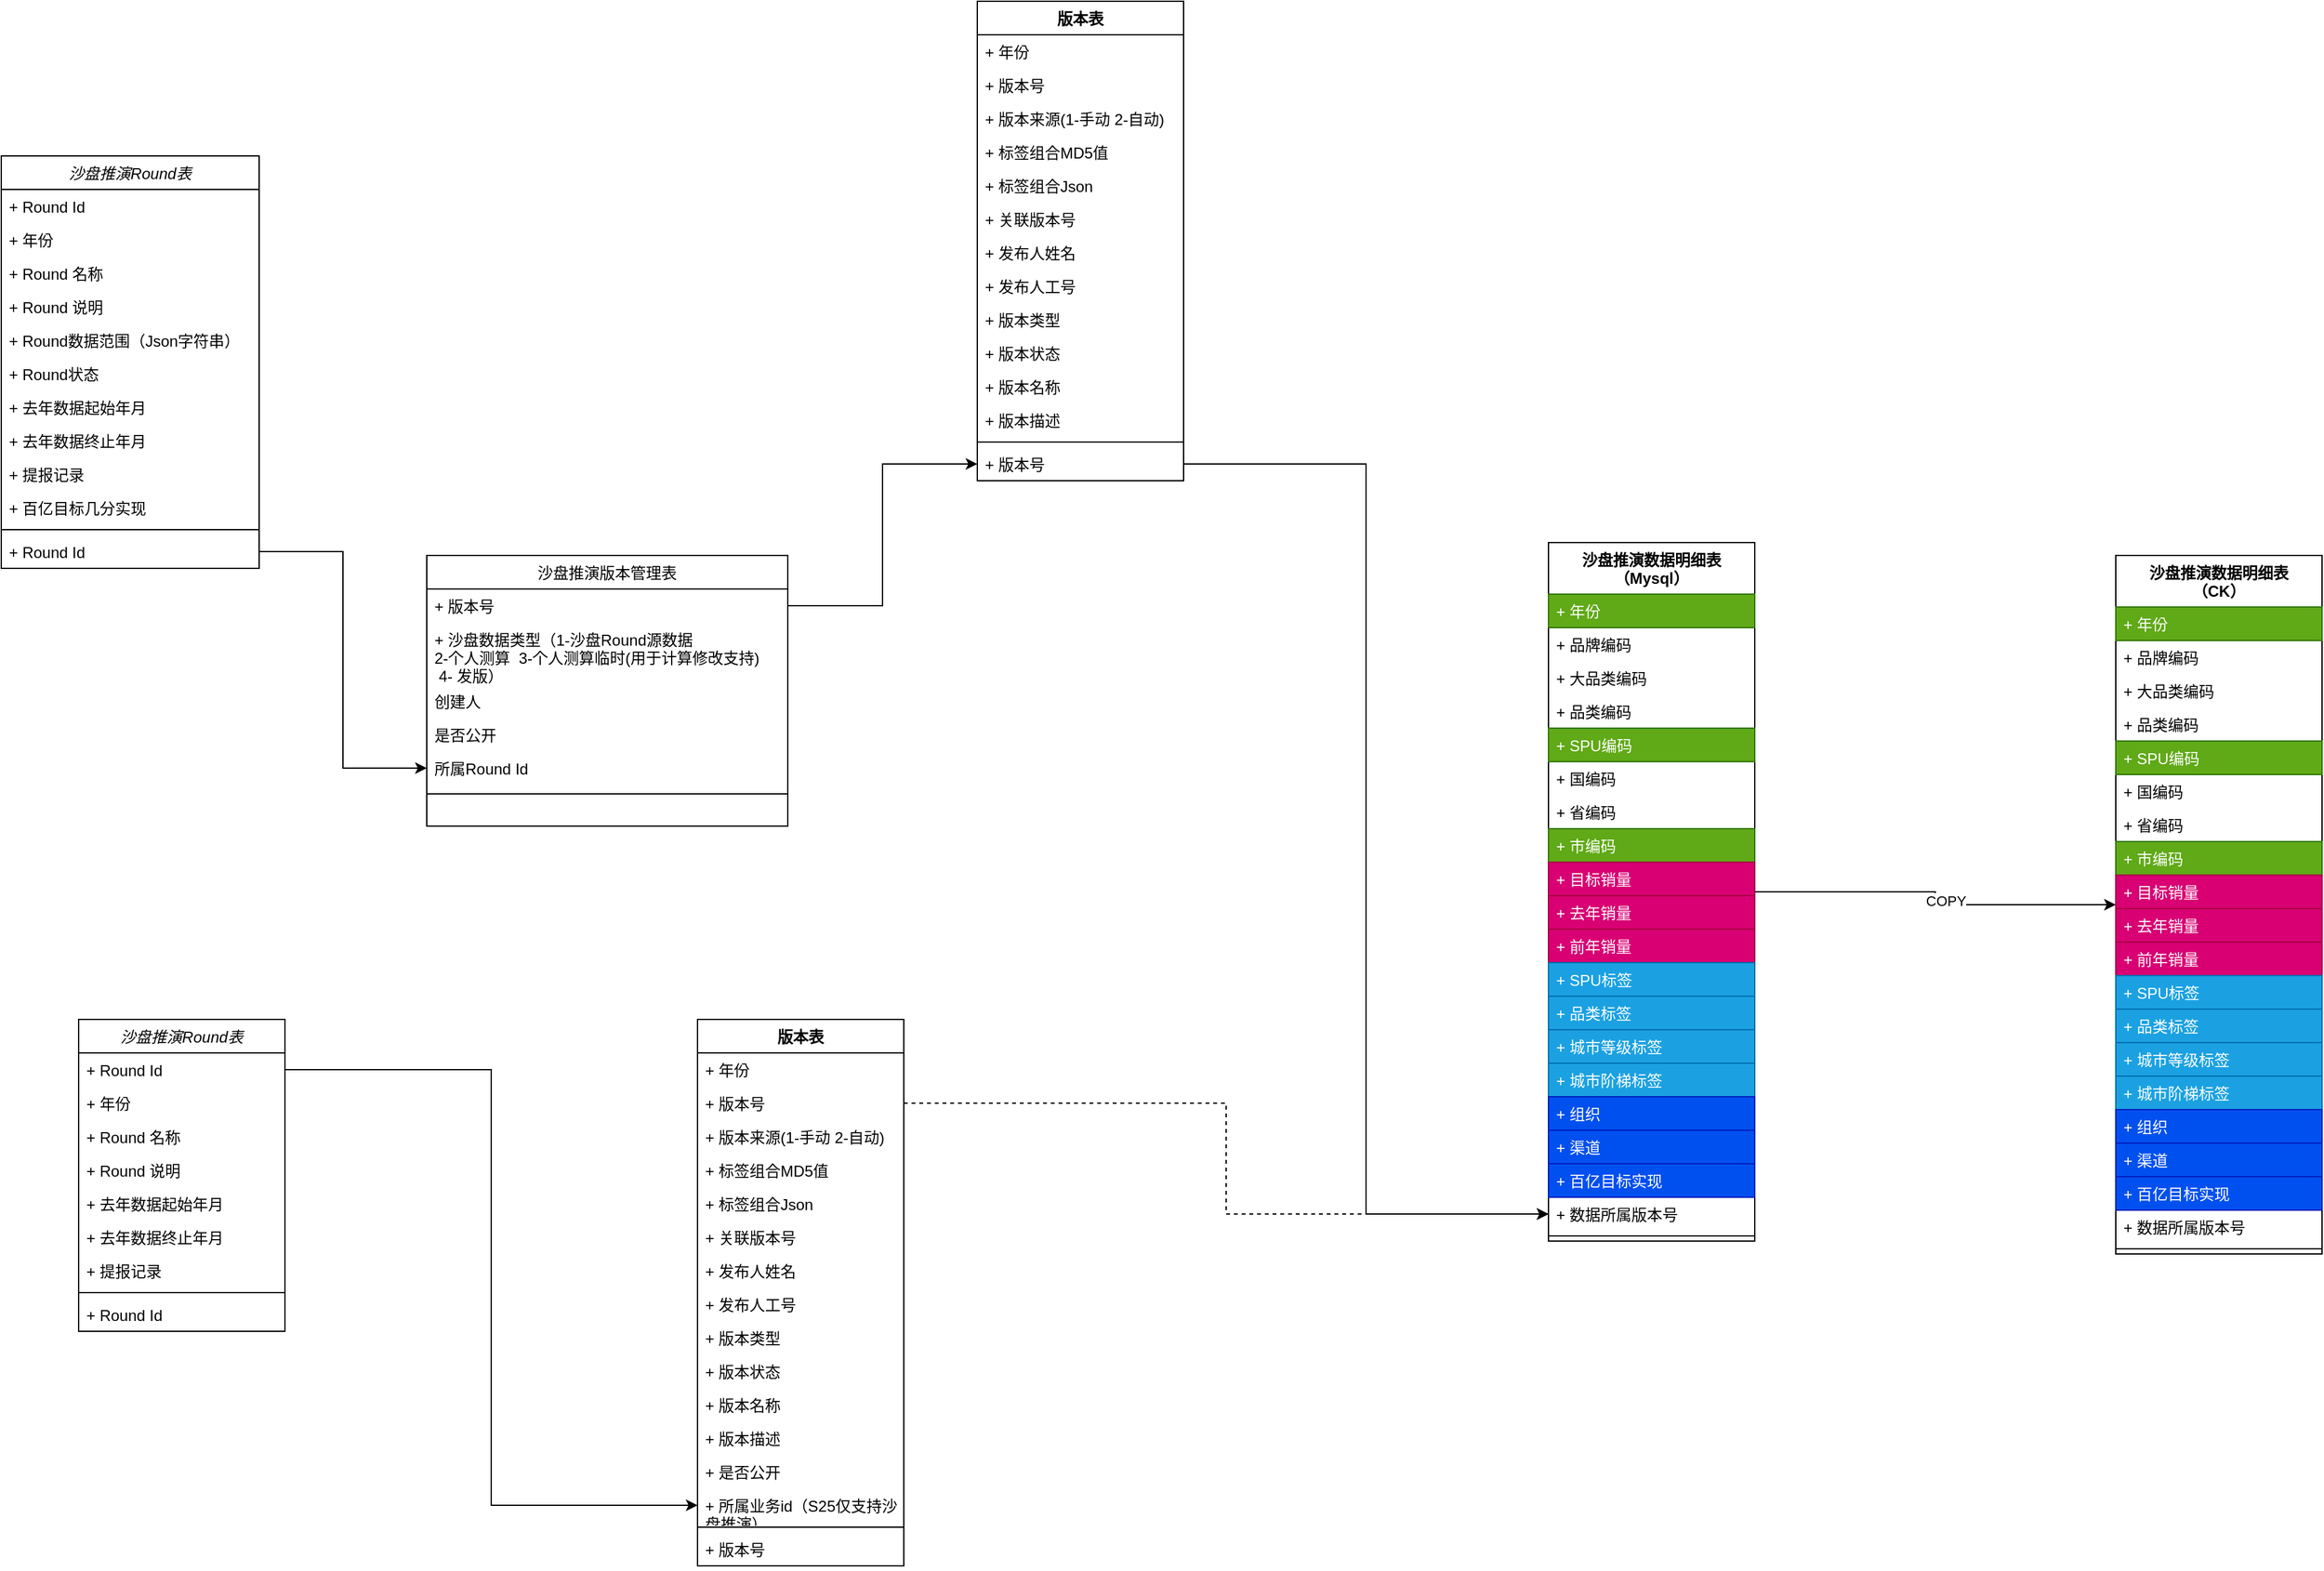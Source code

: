 <mxfile version="21.3.8" type="github">
  <diagram id="C5RBs43oDa-KdzZeNtuy" name="Page-1">
    <mxGraphModel dx="1799" dy="2129" grid="1" gridSize="10" guides="1" tooltips="1" connect="1" arrows="1" fold="1" page="1" pageScale="1" pageWidth="827" pageHeight="1169" math="0" shadow="0">
      <root>
        <mxCell id="WIyWlLk6GJQsqaUBKTNV-0" />
        <mxCell id="WIyWlLk6GJQsqaUBKTNV-1" parent="WIyWlLk6GJQsqaUBKTNV-0" />
        <mxCell id="zkfFHV4jXpPFQw0GAbJ--0" value="沙盘推演Round表" style="swimlane;fontStyle=2;align=center;verticalAlign=top;childLayout=stackLayout;horizontal=1;startSize=26;horizontalStack=0;resizeParent=1;resizeLast=0;collapsible=1;marginBottom=0;rounded=0;shadow=0;strokeWidth=1;" parent="WIyWlLk6GJQsqaUBKTNV-1" vertex="1">
          <mxGeometry x="70" y="-180" width="200" height="320" as="geometry">
            <mxRectangle x="230" y="140" width="160" height="26" as="alternateBounds" />
          </mxGeometry>
        </mxCell>
        <mxCell id="zkfFHV4jXpPFQw0GAbJ--1" value="+ Round Id" style="text;align=left;verticalAlign=top;spacingLeft=4;spacingRight=4;overflow=hidden;rotatable=0;points=[[0,0.5],[1,0.5]];portConstraint=eastwest;" parent="zkfFHV4jXpPFQw0GAbJ--0" vertex="1">
          <mxGeometry y="26" width="200" height="26" as="geometry" />
        </mxCell>
        <mxCell id="CRtVpGjNxlD5ouPEWp1m-16" value="+ 年份" style="text;align=left;verticalAlign=top;spacingLeft=4;spacingRight=4;overflow=hidden;rotatable=0;points=[[0,0.5],[1,0.5]];portConstraint=eastwest;rounded=0;shadow=0;html=0;" vertex="1" parent="zkfFHV4jXpPFQw0GAbJ--0">
          <mxGeometry y="52" width="200" height="26" as="geometry" />
        </mxCell>
        <mxCell id="zkfFHV4jXpPFQw0GAbJ--2" value="+ Round 名称" style="text;align=left;verticalAlign=top;spacingLeft=4;spacingRight=4;overflow=hidden;rotatable=0;points=[[0,0.5],[1,0.5]];portConstraint=eastwest;rounded=0;shadow=0;html=0;" parent="zkfFHV4jXpPFQw0GAbJ--0" vertex="1">
          <mxGeometry y="78" width="200" height="26" as="geometry" />
        </mxCell>
        <mxCell id="CRtVpGjNxlD5ouPEWp1m-122" value="+ Round 说明" style="text;align=left;verticalAlign=top;spacingLeft=4;spacingRight=4;overflow=hidden;rotatable=0;points=[[0,0.5],[1,0.5]];portConstraint=eastwest;rounded=0;shadow=0;html=0;" vertex="1" parent="zkfFHV4jXpPFQw0GAbJ--0">
          <mxGeometry y="104" width="200" height="26" as="geometry" />
        </mxCell>
        <mxCell id="CRtVpGjNxlD5ouPEWp1m-3" value="+ Round数据范围（Json字符串）" style="text;align=left;verticalAlign=top;spacingLeft=4;spacingRight=4;overflow=hidden;rotatable=0;points=[[0,0.5],[1,0.5]];portConstraint=eastwest;rounded=0;shadow=0;html=0;" vertex="1" parent="zkfFHV4jXpPFQw0GAbJ--0">
          <mxGeometry y="130" width="200" height="26" as="geometry" />
        </mxCell>
        <mxCell id="CRtVpGjNxlD5ouPEWp1m-124" value="+ Round状态" style="text;align=left;verticalAlign=top;spacingLeft=4;spacingRight=4;overflow=hidden;rotatable=0;points=[[0,0.5],[1,0.5]];portConstraint=eastwest;rounded=0;shadow=0;html=0;" vertex="1" parent="zkfFHV4jXpPFQw0GAbJ--0">
          <mxGeometry y="156" width="200" height="26" as="geometry" />
        </mxCell>
        <mxCell id="CRtVpGjNxlD5ouPEWp1m-2" value="+ 去年数据起始年月" style="text;align=left;verticalAlign=top;spacingLeft=4;spacingRight=4;overflow=hidden;rotatable=0;points=[[0,0.5],[1,0.5]];portConstraint=eastwest;rounded=0;shadow=0;html=0;" vertex="1" parent="zkfFHV4jXpPFQw0GAbJ--0">
          <mxGeometry y="182" width="200" height="26" as="geometry" />
        </mxCell>
        <mxCell id="CRtVpGjNxlD5ouPEWp1m-1" value="+ 去年数据终止年月" style="text;align=left;verticalAlign=top;spacingLeft=4;spacingRight=4;overflow=hidden;rotatable=0;points=[[0,0.5],[1,0.5]];portConstraint=eastwest;rounded=0;shadow=0;html=0;" vertex="1" parent="zkfFHV4jXpPFQw0GAbJ--0">
          <mxGeometry y="208" width="200" height="26" as="geometry" />
        </mxCell>
        <mxCell id="CRtVpGjNxlD5ouPEWp1m-0" value="+ 提报记录" style="text;align=left;verticalAlign=top;spacingLeft=4;spacingRight=4;overflow=hidden;rotatable=0;points=[[0,0.5],[1,0.5]];portConstraint=eastwest;rounded=0;shadow=0;html=0;" vertex="1" parent="zkfFHV4jXpPFQw0GAbJ--0">
          <mxGeometry y="234" width="200" height="26" as="geometry" />
        </mxCell>
        <mxCell id="CRtVpGjNxlD5ouPEWp1m-125" value="+ 百亿目标几分实现" style="text;align=left;verticalAlign=top;spacingLeft=4;spacingRight=4;overflow=hidden;rotatable=0;points=[[0,0.5],[1,0.5]];portConstraint=eastwest;rounded=0;shadow=0;html=0;" vertex="1" parent="zkfFHV4jXpPFQw0GAbJ--0">
          <mxGeometry y="260" width="200" height="26" as="geometry" />
        </mxCell>
        <mxCell id="zkfFHV4jXpPFQw0GAbJ--4" value="" style="line;html=1;strokeWidth=1;align=left;verticalAlign=middle;spacingTop=-1;spacingLeft=3;spacingRight=3;rotatable=0;labelPosition=right;points=[];portConstraint=eastwest;" parent="zkfFHV4jXpPFQw0GAbJ--0" vertex="1">
          <mxGeometry y="286" width="200" height="8" as="geometry" />
        </mxCell>
        <mxCell id="zkfFHV4jXpPFQw0GAbJ--5" value="+ Round Id" style="text;align=left;verticalAlign=top;spacingLeft=4;spacingRight=4;overflow=hidden;rotatable=0;points=[[0,0.5],[1,0.5]];portConstraint=eastwest;" parent="zkfFHV4jXpPFQw0GAbJ--0" vertex="1">
          <mxGeometry y="294" width="200" height="26" as="geometry" />
        </mxCell>
        <mxCell id="zkfFHV4jXpPFQw0GAbJ--17" value="沙盘推演版本管理表" style="swimlane;fontStyle=0;align=center;verticalAlign=top;childLayout=stackLayout;horizontal=1;startSize=26;horizontalStack=0;resizeParent=1;resizeLast=0;collapsible=1;marginBottom=0;rounded=0;shadow=0;strokeWidth=1;" parent="WIyWlLk6GJQsqaUBKTNV-1" vertex="1">
          <mxGeometry x="400" y="130" width="280" height="210" as="geometry">
            <mxRectangle x="550" y="140" width="160" height="26" as="alternateBounds" />
          </mxGeometry>
        </mxCell>
        <mxCell id="zkfFHV4jXpPFQw0GAbJ--19" value="+ 版本号" style="text;align=left;verticalAlign=top;spacingLeft=4;spacingRight=4;overflow=hidden;rotatable=0;points=[[0,0.5],[1,0.5]];portConstraint=eastwest;rounded=0;shadow=0;html=0;" parent="zkfFHV4jXpPFQw0GAbJ--17" vertex="1">
          <mxGeometry y="26" width="280" height="26" as="geometry" />
        </mxCell>
        <mxCell id="zkfFHV4jXpPFQw0GAbJ--20" value="+ 沙盘数据类型（1-沙盘Round源数据  &#xa;2-个人测算  3-个人测算临时(用于计算修改支持) &#xa; 4- 发版）" style="text;align=left;verticalAlign=top;spacingLeft=4;spacingRight=4;overflow=hidden;rotatable=0;points=[[0,0.5],[1,0.5]];portConstraint=eastwest;rounded=0;shadow=0;html=0;" parent="zkfFHV4jXpPFQw0GAbJ--17" vertex="1">
          <mxGeometry y="52" width="280" height="48" as="geometry" />
        </mxCell>
        <mxCell id="zkfFHV4jXpPFQw0GAbJ--21" value="创建人" style="text;align=left;verticalAlign=top;spacingLeft=4;spacingRight=4;overflow=hidden;rotatable=0;points=[[0,0.5],[1,0.5]];portConstraint=eastwest;rounded=0;shadow=0;html=0;" parent="zkfFHV4jXpPFQw0GAbJ--17" vertex="1">
          <mxGeometry y="100" width="280" height="26" as="geometry" />
        </mxCell>
        <mxCell id="CRtVpGjNxlD5ouPEWp1m-7" value="是否公开" style="text;align=left;verticalAlign=top;spacingLeft=4;spacingRight=4;overflow=hidden;rotatable=0;points=[[0,0.5],[1,0.5]];portConstraint=eastwest;rounded=0;shadow=0;html=0;" vertex="1" parent="zkfFHV4jXpPFQw0GAbJ--17">
          <mxGeometry y="126" width="280" height="26" as="geometry" />
        </mxCell>
        <mxCell id="CRtVpGjNxlD5ouPEWp1m-6" value="所属Round Id" style="text;align=left;verticalAlign=top;spacingLeft=4;spacingRight=4;overflow=hidden;rotatable=0;points=[[0,0.5],[1,0.5]];portConstraint=eastwest;rounded=0;shadow=0;html=0;" vertex="1" parent="zkfFHV4jXpPFQw0GAbJ--17">
          <mxGeometry y="152" width="280" height="26" as="geometry" />
        </mxCell>
        <mxCell id="zkfFHV4jXpPFQw0GAbJ--23" value="" style="line;html=1;strokeWidth=1;align=left;verticalAlign=middle;spacingTop=-1;spacingLeft=3;spacingRight=3;rotatable=0;labelPosition=right;points=[];portConstraint=eastwest;" parent="zkfFHV4jXpPFQw0GAbJ--17" vertex="1">
          <mxGeometry y="178" width="280" height="14" as="geometry" />
        </mxCell>
        <mxCell id="CRtVpGjNxlD5ouPEWp1m-8" style="edgeStyle=orthogonalEdgeStyle;rounded=0;orthogonalLoop=1;jettySize=auto;html=1;exitX=1;exitY=0.5;exitDx=0;exitDy=0;entryX=0;entryY=0.5;entryDx=0;entryDy=0;" edge="1" parent="WIyWlLk6GJQsqaUBKTNV-1" source="zkfFHV4jXpPFQw0GAbJ--5" target="CRtVpGjNxlD5ouPEWp1m-6">
          <mxGeometry relative="1" as="geometry" />
        </mxCell>
        <mxCell id="CRtVpGjNxlD5ouPEWp1m-38" value="版本表" style="swimlane;fontStyle=1;align=center;verticalAlign=top;childLayout=stackLayout;horizontal=1;startSize=26;horizontalStack=0;resizeParent=1;resizeParentMax=0;resizeLast=0;collapsible=1;marginBottom=0;whiteSpace=wrap;html=1;" vertex="1" parent="WIyWlLk6GJQsqaUBKTNV-1">
          <mxGeometry x="827" y="-300" width="160" height="372" as="geometry" />
        </mxCell>
        <mxCell id="CRtVpGjNxlD5ouPEWp1m-42" value="+ 年份" style="text;strokeColor=none;fillColor=none;align=left;verticalAlign=top;spacingLeft=4;spacingRight=4;overflow=hidden;rotatable=0;points=[[0,0.5],[1,0.5]];portConstraint=eastwest;whiteSpace=wrap;html=1;" vertex="1" parent="CRtVpGjNxlD5ouPEWp1m-38">
          <mxGeometry y="26" width="160" height="26" as="geometry" />
        </mxCell>
        <mxCell id="CRtVpGjNxlD5ouPEWp1m-43" value="+ 版本号" style="text;strokeColor=none;fillColor=none;align=left;verticalAlign=top;spacingLeft=4;spacingRight=4;overflow=hidden;rotatable=0;points=[[0,0.5],[1,0.5]];portConstraint=eastwest;whiteSpace=wrap;html=1;" vertex="1" parent="CRtVpGjNxlD5ouPEWp1m-38">
          <mxGeometry y="52" width="160" height="26" as="geometry" />
        </mxCell>
        <mxCell id="CRtVpGjNxlD5ouPEWp1m-53" value="+ 版本来源(1-手动 2-自动)" style="text;strokeColor=none;fillColor=none;align=left;verticalAlign=top;spacingLeft=4;spacingRight=4;overflow=hidden;rotatable=0;points=[[0,0.5],[1,0.5]];portConstraint=eastwest;whiteSpace=wrap;html=1;" vertex="1" parent="CRtVpGjNxlD5ouPEWp1m-38">
          <mxGeometry y="78" width="160" height="26" as="geometry" />
        </mxCell>
        <mxCell id="CRtVpGjNxlD5ouPEWp1m-52" value="+ 标签组合MD5值" style="text;strokeColor=none;fillColor=none;align=left;verticalAlign=top;spacingLeft=4;spacingRight=4;overflow=hidden;rotatable=0;points=[[0,0.5],[1,0.5]];portConstraint=eastwest;whiteSpace=wrap;html=1;" vertex="1" parent="CRtVpGjNxlD5ouPEWp1m-38">
          <mxGeometry y="104" width="160" height="26" as="geometry" />
        </mxCell>
        <mxCell id="CRtVpGjNxlD5ouPEWp1m-51" value="+ 标签组合Json" style="text;strokeColor=none;fillColor=none;align=left;verticalAlign=top;spacingLeft=4;spacingRight=4;overflow=hidden;rotatable=0;points=[[0,0.5],[1,0.5]];portConstraint=eastwest;whiteSpace=wrap;html=1;" vertex="1" parent="CRtVpGjNxlD5ouPEWp1m-38">
          <mxGeometry y="130" width="160" height="26" as="geometry" />
        </mxCell>
        <mxCell id="CRtVpGjNxlD5ouPEWp1m-50" value="+ 关联版本号" style="text;strokeColor=none;fillColor=none;align=left;verticalAlign=top;spacingLeft=4;spacingRight=4;overflow=hidden;rotatable=0;points=[[0,0.5],[1,0.5]];portConstraint=eastwest;whiteSpace=wrap;html=1;" vertex="1" parent="CRtVpGjNxlD5ouPEWp1m-38">
          <mxGeometry y="156" width="160" height="26" as="geometry" />
        </mxCell>
        <mxCell id="CRtVpGjNxlD5ouPEWp1m-49" value="+ 发布人姓名" style="text;strokeColor=none;fillColor=none;align=left;verticalAlign=top;spacingLeft=4;spacingRight=4;overflow=hidden;rotatable=0;points=[[0,0.5],[1,0.5]];portConstraint=eastwest;whiteSpace=wrap;html=1;" vertex="1" parent="CRtVpGjNxlD5ouPEWp1m-38">
          <mxGeometry y="182" width="160" height="26" as="geometry" />
        </mxCell>
        <mxCell id="CRtVpGjNxlD5ouPEWp1m-48" value="+ 发布人工号" style="text;strokeColor=none;fillColor=none;align=left;verticalAlign=top;spacingLeft=4;spacingRight=4;overflow=hidden;rotatable=0;points=[[0,0.5],[1,0.5]];portConstraint=eastwest;whiteSpace=wrap;html=1;" vertex="1" parent="CRtVpGjNxlD5ouPEWp1m-38">
          <mxGeometry y="208" width="160" height="26" as="geometry" />
        </mxCell>
        <mxCell id="CRtVpGjNxlD5ouPEWp1m-47" value="+ 版本类型" style="text;strokeColor=none;fillColor=none;align=left;verticalAlign=top;spacingLeft=4;spacingRight=4;overflow=hidden;rotatable=0;points=[[0,0.5],[1,0.5]];portConstraint=eastwest;whiteSpace=wrap;html=1;" vertex="1" parent="CRtVpGjNxlD5ouPEWp1m-38">
          <mxGeometry y="234" width="160" height="26" as="geometry" />
        </mxCell>
        <mxCell id="CRtVpGjNxlD5ouPEWp1m-46" value="+ 版本状态" style="text;strokeColor=none;fillColor=none;align=left;verticalAlign=top;spacingLeft=4;spacingRight=4;overflow=hidden;rotatable=0;points=[[0,0.5],[1,0.5]];portConstraint=eastwest;whiteSpace=wrap;html=1;" vertex="1" parent="CRtVpGjNxlD5ouPEWp1m-38">
          <mxGeometry y="260" width="160" height="26" as="geometry" />
        </mxCell>
        <mxCell id="CRtVpGjNxlD5ouPEWp1m-45" value="+ 版本名称" style="text;strokeColor=none;fillColor=none;align=left;verticalAlign=top;spacingLeft=4;spacingRight=4;overflow=hidden;rotatable=0;points=[[0,0.5],[1,0.5]];portConstraint=eastwest;whiteSpace=wrap;html=1;" vertex="1" parent="CRtVpGjNxlD5ouPEWp1m-38">
          <mxGeometry y="286" width="160" height="26" as="geometry" />
        </mxCell>
        <mxCell id="CRtVpGjNxlD5ouPEWp1m-44" value="+ 版本描述" style="text;strokeColor=none;fillColor=none;align=left;verticalAlign=top;spacingLeft=4;spacingRight=4;overflow=hidden;rotatable=0;points=[[0,0.5],[1,0.5]];portConstraint=eastwest;whiteSpace=wrap;html=1;" vertex="1" parent="CRtVpGjNxlD5ouPEWp1m-38">
          <mxGeometry y="312" width="160" height="26" as="geometry" />
        </mxCell>
        <mxCell id="CRtVpGjNxlD5ouPEWp1m-40" value="" style="line;strokeWidth=1;fillColor=none;align=left;verticalAlign=middle;spacingTop=-1;spacingLeft=3;spacingRight=3;rotatable=0;labelPosition=right;points=[];portConstraint=eastwest;strokeColor=inherit;" vertex="1" parent="CRtVpGjNxlD5ouPEWp1m-38">
          <mxGeometry y="338" width="160" height="8" as="geometry" />
        </mxCell>
        <mxCell id="CRtVpGjNxlD5ouPEWp1m-41" value="+ 版本号" style="text;strokeColor=none;fillColor=none;align=left;verticalAlign=top;spacingLeft=4;spacingRight=4;overflow=hidden;rotatable=0;points=[[0,0.5],[1,0.5]];portConstraint=eastwest;whiteSpace=wrap;html=1;" vertex="1" parent="CRtVpGjNxlD5ouPEWp1m-38">
          <mxGeometry y="346" width="160" height="26" as="geometry" />
        </mxCell>
        <mxCell id="CRtVpGjNxlD5ouPEWp1m-54" style="edgeStyle=orthogonalEdgeStyle;rounded=0;orthogonalLoop=1;jettySize=auto;html=1;exitX=1;exitY=0.5;exitDx=0;exitDy=0;entryX=0;entryY=0.5;entryDx=0;entryDy=0;" edge="1" parent="WIyWlLk6GJQsqaUBKTNV-1" source="zkfFHV4jXpPFQw0GAbJ--19" target="CRtVpGjNxlD5ouPEWp1m-41">
          <mxGeometry relative="1" as="geometry" />
        </mxCell>
        <mxCell id="CRtVpGjNxlD5ouPEWp1m-170" style="edgeStyle=orthogonalEdgeStyle;rounded=0;orthogonalLoop=1;jettySize=auto;html=1;entryX=0;entryY=0.5;entryDx=0;entryDy=0;" edge="1" parent="WIyWlLk6GJQsqaUBKTNV-1" source="CRtVpGjNxlD5ouPEWp1m-55" target="CRtVpGjNxlD5ouPEWp1m-149">
          <mxGeometry relative="1" as="geometry" />
        </mxCell>
        <mxCell id="CRtVpGjNxlD5ouPEWp1m-171" value="COPY" style="edgeLabel;html=1;align=center;verticalAlign=middle;resizable=0;points=[];" vertex="1" connectable="0" parent="CRtVpGjNxlD5ouPEWp1m-170">
          <mxGeometry x="0.094" y="3" relative="1" as="geometry">
            <mxPoint x="-1" as="offset" />
          </mxGeometry>
        </mxCell>
        <mxCell id="CRtVpGjNxlD5ouPEWp1m-55" value="沙盘推演数据明细表（Mysql）" style="swimlane;fontStyle=1;align=center;verticalAlign=top;childLayout=stackLayout;horizontal=1;startSize=40;horizontalStack=0;resizeParent=1;resizeParentMax=0;resizeLast=0;collapsible=1;marginBottom=0;whiteSpace=wrap;html=1;" vertex="1" parent="WIyWlLk6GJQsqaUBKTNV-1">
          <mxGeometry x="1270" y="120" width="160" height="542" as="geometry" />
        </mxCell>
        <mxCell id="CRtVpGjNxlD5ouPEWp1m-56" value="+ 年份" style="text;strokeColor=#2D7600;fillColor=#60a917;align=left;verticalAlign=top;spacingLeft=4;spacingRight=4;overflow=hidden;rotatable=0;points=[[0,0.5],[1,0.5]];portConstraint=eastwest;whiteSpace=wrap;html=1;fontColor=#ffffff;" vertex="1" parent="CRtVpGjNxlD5ouPEWp1m-55">
          <mxGeometry y="40" width="160" height="26" as="geometry" />
        </mxCell>
        <mxCell id="CRtVpGjNxlD5ouPEWp1m-58" value="+ 品牌编码" style="text;strokeColor=none;fillColor=none;align=left;verticalAlign=top;spacingLeft=4;spacingRight=4;overflow=hidden;rotatable=0;points=[[0,0.5],[1,0.5]];portConstraint=eastwest;whiteSpace=wrap;html=1;" vertex="1" parent="CRtVpGjNxlD5ouPEWp1m-55">
          <mxGeometry y="66" width="160" height="26" as="geometry" />
        </mxCell>
        <mxCell id="CRtVpGjNxlD5ouPEWp1m-71" value="+ 大品类编码" style="text;strokeColor=none;fillColor=none;align=left;verticalAlign=top;spacingLeft=4;spacingRight=4;overflow=hidden;rotatable=0;points=[[0,0.5],[1,0.5]];portConstraint=eastwest;whiteSpace=wrap;html=1;" vertex="1" parent="CRtVpGjNxlD5ouPEWp1m-55">
          <mxGeometry y="92" width="160" height="26" as="geometry" />
        </mxCell>
        <mxCell id="CRtVpGjNxlD5ouPEWp1m-78" value="+ 品类编码" style="text;strokeColor=none;fillColor=none;align=left;verticalAlign=top;spacingLeft=4;spacingRight=4;overflow=hidden;rotatable=0;points=[[0,0.5],[1,0.5]];portConstraint=eastwest;whiteSpace=wrap;html=1;" vertex="1" parent="CRtVpGjNxlD5ouPEWp1m-55">
          <mxGeometry y="118" width="160" height="26" as="geometry" />
        </mxCell>
        <mxCell id="CRtVpGjNxlD5ouPEWp1m-79" value="+ SPU编码" style="text;strokeColor=#2D7600;fillColor=#60a917;align=left;verticalAlign=top;spacingLeft=4;spacingRight=4;overflow=hidden;rotatable=0;points=[[0,0.5],[1,0.5]];portConstraint=eastwest;whiteSpace=wrap;html=1;fontColor=#ffffff;" vertex="1" parent="CRtVpGjNxlD5ouPEWp1m-55">
          <mxGeometry y="144" width="160" height="26" as="geometry" />
        </mxCell>
        <mxCell id="CRtVpGjNxlD5ouPEWp1m-84" value="+ 国编码" style="text;strokeColor=none;fillColor=none;align=left;verticalAlign=top;spacingLeft=4;spacingRight=4;overflow=hidden;rotatable=0;points=[[0,0.5],[1,0.5]];portConstraint=eastwest;whiteSpace=wrap;html=1;" vertex="1" parent="CRtVpGjNxlD5ouPEWp1m-55">
          <mxGeometry y="170" width="160" height="26" as="geometry" />
        </mxCell>
        <mxCell id="CRtVpGjNxlD5ouPEWp1m-85" value="+ 省编码" style="text;strokeColor=none;fillColor=none;align=left;verticalAlign=top;spacingLeft=4;spacingRight=4;overflow=hidden;rotatable=0;points=[[0,0.5],[1,0.5]];portConstraint=eastwest;whiteSpace=wrap;html=1;" vertex="1" parent="CRtVpGjNxlD5ouPEWp1m-55">
          <mxGeometry y="196" width="160" height="26" as="geometry" />
        </mxCell>
        <mxCell id="CRtVpGjNxlD5ouPEWp1m-87" value="+ 市编码" style="text;strokeColor=#2D7600;fillColor=#60a917;align=left;verticalAlign=top;spacingLeft=4;spacingRight=4;overflow=hidden;rotatable=0;points=[[0,0.5],[1,0.5]];portConstraint=eastwest;whiteSpace=wrap;html=1;fontColor=#ffffff;" vertex="1" parent="CRtVpGjNxlD5ouPEWp1m-55">
          <mxGeometry y="222" width="160" height="26" as="geometry" />
        </mxCell>
        <mxCell id="CRtVpGjNxlD5ouPEWp1m-86" value="+ 目标销量" style="text;strokeColor=#A50040;fillColor=#d80073;align=left;verticalAlign=top;spacingLeft=4;spacingRight=4;overflow=hidden;rotatable=0;points=[[0,0.5],[1,0.5]];portConstraint=eastwest;whiteSpace=wrap;html=1;fontColor=#ffffff;" vertex="1" parent="CRtVpGjNxlD5ouPEWp1m-55">
          <mxGeometry y="248" width="160" height="26" as="geometry" />
        </mxCell>
        <mxCell id="CRtVpGjNxlD5ouPEWp1m-126" value="+ 去年销量" style="text;strokeColor=#A50040;fillColor=#d80073;align=left;verticalAlign=top;spacingLeft=4;spacingRight=4;overflow=hidden;rotatable=0;points=[[0,0.5],[1,0.5]];portConstraint=eastwest;whiteSpace=wrap;html=1;fontColor=#ffffff;" vertex="1" parent="CRtVpGjNxlD5ouPEWp1m-55">
          <mxGeometry y="274" width="160" height="26" as="geometry" />
        </mxCell>
        <mxCell id="CRtVpGjNxlD5ouPEWp1m-127" value="+ 前年销量" style="text;strokeColor=#A50040;fillColor=#d80073;align=left;verticalAlign=top;spacingLeft=4;spacingRight=4;overflow=hidden;rotatable=0;points=[[0,0.5],[1,0.5]];portConstraint=eastwest;whiteSpace=wrap;html=1;fontColor=#ffffff;" vertex="1" parent="CRtVpGjNxlD5ouPEWp1m-55">
          <mxGeometry y="300" width="160" height="26" as="geometry" />
        </mxCell>
        <mxCell id="CRtVpGjNxlD5ouPEWp1m-82" value="+ SPU标签" style="text;strokeColor=#006EAF;fillColor=#1ba1e2;align=left;verticalAlign=top;spacingLeft=4;spacingRight=4;overflow=hidden;rotatable=0;points=[[0,0.5],[1,0.5]];portConstraint=eastwest;whiteSpace=wrap;html=1;fontColor=#ffffff;" vertex="1" parent="CRtVpGjNxlD5ouPEWp1m-55">
          <mxGeometry y="326" width="160" height="26" as="geometry" />
        </mxCell>
        <mxCell id="CRtVpGjNxlD5ouPEWp1m-83" value="+ 品类标签" style="text;strokeColor=#006EAF;fillColor=#1ba1e2;align=left;verticalAlign=top;spacingLeft=4;spacingRight=4;overflow=hidden;rotatable=0;points=[[0,0.5],[1,0.5]];portConstraint=eastwest;whiteSpace=wrap;html=1;fontColor=#ffffff;" vertex="1" parent="CRtVpGjNxlD5ouPEWp1m-55">
          <mxGeometry y="352" width="160" height="26" as="geometry" />
        </mxCell>
        <mxCell id="CRtVpGjNxlD5ouPEWp1m-81" value="+ 城市等级标签" style="text;strokeColor=#006EAF;fillColor=#1ba1e2;align=left;verticalAlign=top;spacingLeft=4;spacingRight=4;overflow=hidden;rotatable=0;points=[[0,0.5],[1,0.5]];portConstraint=eastwest;whiteSpace=wrap;html=1;fontColor=#ffffff;" vertex="1" parent="CRtVpGjNxlD5ouPEWp1m-55">
          <mxGeometry y="378" width="160" height="26" as="geometry" />
        </mxCell>
        <mxCell id="CRtVpGjNxlD5ouPEWp1m-80" value="+ 城市阶梯标签" style="text;strokeColor=#006EAF;fillColor=#1ba1e2;align=left;verticalAlign=top;spacingLeft=4;spacingRight=4;overflow=hidden;rotatable=0;points=[[0,0.5],[1,0.5]];portConstraint=eastwest;whiteSpace=wrap;html=1;fontColor=#ffffff;" vertex="1" parent="CRtVpGjNxlD5ouPEWp1m-55">
          <mxGeometry y="404" width="160" height="26" as="geometry" />
        </mxCell>
        <mxCell id="CRtVpGjNxlD5ouPEWp1m-77" value="+ 组织" style="text;strokeColor=#001DBC;fillColor=#0050ef;align=left;verticalAlign=top;spacingLeft=4;spacingRight=4;overflow=hidden;rotatable=0;points=[[0,0.5],[1,0.5]];portConstraint=eastwest;whiteSpace=wrap;html=1;fontColor=#ffffff;" vertex="1" parent="CRtVpGjNxlD5ouPEWp1m-55">
          <mxGeometry y="430" width="160" height="26" as="geometry" />
        </mxCell>
        <mxCell id="CRtVpGjNxlD5ouPEWp1m-76" value="+ 渠道" style="text;strokeColor=#001DBC;fillColor=#0050ef;align=left;verticalAlign=top;spacingLeft=4;spacingRight=4;overflow=hidden;rotatable=0;points=[[0,0.5],[1,0.5]];portConstraint=eastwest;whiteSpace=wrap;html=1;fontColor=#ffffff;" vertex="1" parent="CRtVpGjNxlD5ouPEWp1m-55">
          <mxGeometry y="456" width="160" height="26" as="geometry" />
        </mxCell>
        <mxCell id="CRtVpGjNxlD5ouPEWp1m-75" value="+ 百亿目标实现" style="text;strokeColor=#001DBC;fillColor=#0050ef;align=left;verticalAlign=top;spacingLeft=4;spacingRight=4;overflow=hidden;rotatable=0;points=[[0,0.5],[1,0.5]];portConstraint=eastwest;whiteSpace=wrap;html=1;fontColor=#ffffff;" vertex="1" parent="CRtVpGjNxlD5ouPEWp1m-55">
          <mxGeometry y="482" width="160" height="26" as="geometry" />
        </mxCell>
        <mxCell id="CRtVpGjNxlD5ouPEWp1m-74" value="+ 数据所属版本号" style="text;strokeColor=none;fillColor=none;align=left;verticalAlign=top;spacingLeft=4;spacingRight=4;overflow=hidden;rotatable=0;points=[[0,0.5],[1,0.5]];portConstraint=eastwest;whiteSpace=wrap;html=1;" vertex="1" parent="CRtVpGjNxlD5ouPEWp1m-55">
          <mxGeometry y="508" width="160" height="26" as="geometry" />
        </mxCell>
        <mxCell id="CRtVpGjNxlD5ouPEWp1m-68" value="" style="line;strokeWidth=1;fillColor=none;align=left;verticalAlign=middle;spacingTop=-1;spacingLeft=3;spacingRight=3;rotatable=0;labelPosition=right;points=[];portConstraint=eastwest;strokeColor=inherit;" vertex="1" parent="CRtVpGjNxlD5ouPEWp1m-55">
          <mxGeometry y="534" width="160" height="8" as="geometry" />
        </mxCell>
        <mxCell id="CRtVpGjNxlD5ouPEWp1m-89" style="edgeStyle=orthogonalEdgeStyle;rounded=0;orthogonalLoop=1;jettySize=auto;html=1;exitX=1;exitY=0.5;exitDx=0;exitDy=0;entryX=0;entryY=0.5;entryDx=0;entryDy=0;" edge="1" parent="WIyWlLk6GJQsqaUBKTNV-1" source="CRtVpGjNxlD5ouPEWp1m-41" target="CRtVpGjNxlD5ouPEWp1m-74">
          <mxGeometry relative="1" as="geometry" />
        </mxCell>
        <mxCell id="CRtVpGjNxlD5ouPEWp1m-90" value="沙盘推演Round表" style="swimlane;fontStyle=2;align=center;verticalAlign=top;childLayout=stackLayout;horizontal=1;startSize=26;horizontalStack=0;resizeParent=1;resizeLast=0;collapsible=1;marginBottom=0;rounded=0;shadow=0;strokeWidth=1;" vertex="1" parent="WIyWlLk6GJQsqaUBKTNV-1">
          <mxGeometry x="130" y="490" width="160" height="242" as="geometry">
            <mxRectangle x="230" y="140" width="160" height="26" as="alternateBounds" />
          </mxGeometry>
        </mxCell>
        <mxCell id="CRtVpGjNxlD5ouPEWp1m-91" value="+ Round Id" style="text;align=left;verticalAlign=top;spacingLeft=4;spacingRight=4;overflow=hidden;rotatable=0;points=[[0,0.5],[1,0.5]];portConstraint=eastwest;" vertex="1" parent="CRtVpGjNxlD5ouPEWp1m-90">
          <mxGeometry y="26" width="160" height="26" as="geometry" />
        </mxCell>
        <mxCell id="CRtVpGjNxlD5ouPEWp1m-92" value="+ 年份" style="text;align=left;verticalAlign=top;spacingLeft=4;spacingRight=4;overflow=hidden;rotatable=0;points=[[0,0.5],[1,0.5]];portConstraint=eastwest;rounded=0;shadow=0;html=0;" vertex="1" parent="CRtVpGjNxlD5ouPEWp1m-90">
          <mxGeometry y="52" width="160" height="26" as="geometry" />
        </mxCell>
        <mxCell id="CRtVpGjNxlD5ouPEWp1m-93" value="+ Round 名称" style="text;align=left;verticalAlign=top;spacingLeft=4;spacingRight=4;overflow=hidden;rotatable=0;points=[[0,0.5],[1,0.5]];portConstraint=eastwest;rounded=0;shadow=0;html=0;" vertex="1" parent="CRtVpGjNxlD5ouPEWp1m-90">
          <mxGeometry y="78" width="160" height="26" as="geometry" />
        </mxCell>
        <mxCell id="CRtVpGjNxlD5ouPEWp1m-94" value="+ Round 说明" style="text;align=left;verticalAlign=top;spacingLeft=4;spacingRight=4;overflow=hidden;rotatable=0;points=[[0,0.5],[1,0.5]];portConstraint=eastwest;rounded=0;shadow=0;html=0;" vertex="1" parent="CRtVpGjNxlD5ouPEWp1m-90">
          <mxGeometry y="104" width="160" height="26" as="geometry" />
        </mxCell>
        <mxCell id="CRtVpGjNxlD5ouPEWp1m-95" value="+ 去年数据起始年月" style="text;align=left;verticalAlign=top;spacingLeft=4;spacingRight=4;overflow=hidden;rotatable=0;points=[[0,0.5],[1,0.5]];portConstraint=eastwest;rounded=0;shadow=0;html=0;" vertex="1" parent="CRtVpGjNxlD5ouPEWp1m-90">
          <mxGeometry y="130" width="160" height="26" as="geometry" />
        </mxCell>
        <mxCell id="CRtVpGjNxlD5ouPEWp1m-96" value="+ 去年数据终止年月" style="text;align=left;verticalAlign=top;spacingLeft=4;spacingRight=4;overflow=hidden;rotatable=0;points=[[0,0.5],[1,0.5]];portConstraint=eastwest;rounded=0;shadow=0;html=0;" vertex="1" parent="CRtVpGjNxlD5ouPEWp1m-90">
          <mxGeometry y="156" width="160" height="26" as="geometry" />
        </mxCell>
        <mxCell id="CRtVpGjNxlD5ouPEWp1m-97" value="+ 提报记录" style="text;align=left;verticalAlign=top;spacingLeft=4;spacingRight=4;overflow=hidden;rotatable=0;points=[[0,0.5],[1,0.5]];portConstraint=eastwest;rounded=0;shadow=0;html=0;" vertex="1" parent="CRtVpGjNxlD5ouPEWp1m-90">
          <mxGeometry y="182" width="160" height="26" as="geometry" />
        </mxCell>
        <mxCell id="CRtVpGjNxlD5ouPEWp1m-98" value="" style="line;html=1;strokeWidth=1;align=left;verticalAlign=middle;spacingTop=-1;spacingLeft=3;spacingRight=3;rotatable=0;labelPosition=right;points=[];portConstraint=eastwest;" vertex="1" parent="CRtVpGjNxlD5ouPEWp1m-90">
          <mxGeometry y="208" width="160" height="8" as="geometry" />
        </mxCell>
        <mxCell id="CRtVpGjNxlD5ouPEWp1m-99" value="+ Round Id" style="text;align=left;verticalAlign=top;spacingLeft=4;spacingRight=4;overflow=hidden;rotatable=0;points=[[0,0.5],[1,0.5]];portConstraint=eastwest;" vertex="1" parent="CRtVpGjNxlD5ouPEWp1m-90">
          <mxGeometry y="216" width="160" height="26" as="geometry" />
        </mxCell>
        <mxCell id="CRtVpGjNxlD5ouPEWp1m-100" value="版本表" style="swimlane;fontStyle=1;align=center;verticalAlign=top;childLayout=stackLayout;horizontal=1;startSize=26;horizontalStack=0;resizeParent=1;resizeParentMax=0;resizeLast=0;collapsible=1;marginBottom=0;whiteSpace=wrap;html=1;" vertex="1" parent="WIyWlLk6GJQsqaUBKTNV-1">
          <mxGeometry x="610" y="490" width="160" height="424" as="geometry" />
        </mxCell>
        <mxCell id="CRtVpGjNxlD5ouPEWp1m-101" value="+ 年份" style="text;strokeColor=none;fillColor=none;align=left;verticalAlign=top;spacingLeft=4;spacingRight=4;overflow=hidden;rotatable=0;points=[[0,0.5],[1,0.5]];portConstraint=eastwest;whiteSpace=wrap;html=1;" vertex="1" parent="CRtVpGjNxlD5ouPEWp1m-100">
          <mxGeometry y="26" width="160" height="26" as="geometry" />
        </mxCell>
        <mxCell id="CRtVpGjNxlD5ouPEWp1m-102" value="+ 版本号" style="text;strokeColor=none;fillColor=none;align=left;verticalAlign=top;spacingLeft=4;spacingRight=4;overflow=hidden;rotatable=0;points=[[0,0.5],[1,0.5]];portConstraint=eastwest;whiteSpace=wrap;html=1;" vertex="1" parent="CRtVpGjNxlD5ouPEWp1m-100">
          <mxGeometry y="52" width="160" height="26" as="geometry" />
        </mxCell>
        <mxCell id="CRtVpGjNxlD5ouPEWp1m-103" value="+ 版本来源(1-手动 2-自动)" style="text;strokeColor=none;fillColor=none;align=left;verticalAlign=top;spacingLeft=4;spacingRight=4;overflow=hidden;rotatable=0;points=[[0,0.5],[1,0.5]];portConstraint=eastwest;whiteSpace=wrap;html=1;" vertex="1" parent="CRtVpGjNxlD5ouPEWp1m-100">
          <mxGeometry y="78" width="160" height="26" as="geometry" />
        </mxCell>
        <mxCell id="CRtVpGjNxlD5ouPEWp1m-104" value="+ 标签组合MD5值" style="text;strokeColor=none;fillColor=none;align=left;verticalAlign=top;spacingLeft=4;spacingRight=4;overflow=hidden;rotatable=0;points=[[0,0.5],[1,0.5]];portConstraint=eastwest;whiteSpace=wrap;html=1;" vertex="1" parent="CRtVpGjNxlD5ouPEWp1m-100">
          <mxGeometry y="104" width="160" height="26" as="geometry" />
        </mxCell>
        <mxCell id="CRtVpGjNxlD5ouPEWp1m-105" value="+ 标签组合Json" style="text;strokeColor=none;fillColor=none;align=left;verticalAlign=top;spacingLeft=4;spacingRight=4;overflow=hidden;rotatable=0;points=[[0,0.5],[1,0.5]];portConstraint=eastwest;whiteSpace=wrap;html=1;" vertex="1" parent="CRtVpGjNxlD5ouPEWp1m-100">
          <mxGeometry y="130" width="160" height="26" as="geometry" />
        </mxCell>
        <mxCell id="CRtVpGjNxlD5ouPEWp1m-106" value="+ 关联版本号" style="text;strokeColor=none;fillColor=none;align=left;verticalAlign=top;spacingLeft=4;spacingRight=4;overflow=hidden;rotatable=0;points=[[0,0.5],[1,0.5]];portConstraint=eastwest;whiteSpace=wrap;html=1;" vertex="1" parent="CRtVpGjNxlD5ouPEWp1m-100">
          <mxGeometry y="156" width="160" height="26" as="geometry" />
        </mxCell>
        <mxCell id="CRtVpGjNxlD5ouPEWp1m-107" value="+ 发布人姓名" style="text;strokeColor=none;fillColor=none;align=left;verticalAlign=top;spacingLeft=4;spacingRight=4;overflow=hidden;rotatable=0;points=[[0,0.5],[1,0.5]];portConstraint=eastwest;whiteSpace=wrap;html=1;" vertex="1" parent="CRtVpGjNxlD5ouPEWp1m-100">
          <mxGeometry y="182" width="160" height="26" as="geometry" />
        </mxCell>
        <mxCell id="CRtVpGjNxlD5ouPEWp1m-108" value="+ 发布人工号" style="text;strokeColor=none;fillColor=none;align=left;verticalAlign=top;spacingLeft=4;spacingRight=4;overflow=hidden;rotatable=0;points=[[0,0.5],[1,0.5]];portConstraint=eastwest;whiteSpace=wrap;html=1;" vertex="1" parent="CRtVpGjNxlD5ouPEWp1m-100">
          <mxGeometry y="208" width="160" height="26" as="geometry" />
        </mxCell>
        <mxCell id="CRtVpGjNxlD5ouPEWp1m-109" value="+ 版本类型" style="text;strokeColor=none;fillColor=none;align=left;verticalAlign=top;spacingLeft=4;spacingRight=4;overflow=hidden;rotatable=0;points=[[0,0.5],[1,0.5]];portConstraint=eastwest;whiteSpace=wrap;html=1;" vertex="1" parent="CRtVpGjNxlD5ouPEWp1m-100">
          <mxGeometry y="234" width="160" height="26" as="geometry" />
        </mxCell>
        <mxCell id="CRtVpGjNxlD5ouPEWp1m-110" value="+ 版本状态" style="text;strokeColor=none;fillColor=none;align=left;verticalAlign=top;spacingLeft=4;spacingRight=4;overflow=hidden;rotatable=0;points=[[0,0.5],[1,0.5]];portConstraint=eastwest;whiteSpace=wrap;html=1;" vertex="1" parent="CRtVpGjNxlD5ouPEWp1m-100">
          <mxGeometry y="260" width="160" height="26" as="geometry" />
        </mxCell>
        <mxCell id="CRtVpGjNxlD5ouPEWp1m-111" value="+ 版本名称" style="text;strokeColor=none;fillColor=none;align=left;verticalAlign=top;spacingLeft=4;spacingRight=4;overflow=hidden;rotatable=0;points=[[0,0.5],[1,0.5]];portConstraint=eastwest;whiteSpace=wrap;html=1;" vertex="1" parent="CRtVpGjNxlD5ouPEWp1m-100">
          <mxGeometry y="286" width="160" height="26" as="geometry" />
        </mxCell>
        <mxCell id="CRtVpGjNxlD5ouPEWp1m-112" value="+ 版本描述" style="text;strokeColor=none;fillColor=none;align=left;verticalAlign=top;spacingLeft=4;spacingRight=4;overflow=hidden;rotatable=0;points=[[0,0.5],[1,0.5]];portConstraint=eastwest;whiteSpace=wrap;html=1;" vertex="1" parent="CRtVpGjNxlD5ouPEWp1m-100">
          <mxGeometry y="312" width="160" height="26" as="geometry" />
        </mxCell>
        <mxCell id="CRtVpGjNxlD5ouPEWp1m-119" value="+ 是否公开" style="text;strokeColor=none;fillColor=none;align=left;verticalAlign=top;spacingLeft=4;spacingRight=4;overflow=hidden;rotatable=0;points=[[0,0.5],[1,0.5]];portConstraint=eastwest;whiteSpace=wrap;html=1;" vertex="1" parent="CRtVpGjNxlD5ouPEWp1m-100">
          <mxGeometry y="338" width="160" height="26" as="geometry" />
        </mxCell>
        <mxCell id="CRtVpGjNxlD5ouPEWp1m-118" value="+ 所属业务id（S25仅支持沙盘推演）" style="text;strokeColor=none;fillColor=none;align=left;verticalAlign=top;spacingLeft=4;spacingRight=4;overflow=hidden;rotatable=0;points=[[0,0.5],[1,0.5]];portConstraint=eastwest;whiteSpace=wrap;html=1;" vertex="1" parent="CRtVpGjNxlD5ouPEWp1m-100">
          <mxGeometry y="364" width="160" height="26" as="geometry" />
        </mxCell>
        <mxCell id="CRtVpGjNxlD5ouPEWp1m-113" value="" style="line;strokeWidth=1;fillColor=none;align=left;verticalAlign=middle;spacingTop=-1;spacingLeft=3;spacingRight=3;rotatable=0;labelPosition=right;points=[];portConstraint=eastwest;strokeColor=inherit;" vertex="1" parent="CRtVpGjNxlD5ouPEWp1m-100">
          <mxGeometry y="390" width="160" height="8" as="geometry" />
        </mxCell>
        <mxCell id="CRtVpGjNxlD5ouPEWp1m-114" value="+ 版本号" style="text;strokeColor=none;fillColor=none;align=left;verticalAlign=top;spacingLeft=4;spacingRight=4;overflow=hidden;rotatable=0;points=[[0,0.5],[1,0.5]];portConstraint=eastwest;whiteSpace=wrap;html=1;" vertex="1" parent="CRtVpGjNxlD5ouPEWp1m-100">
          <mxGeometry y="398" width="160" height="26" as="geometry" />
        </mxCell>
        <mxCell id="CRtVpGjNxlD5ouPEWp1m-120" style="edgeStyle=orthogonalEdgeStyle;rounded=0;orthogonalLoop=1;jettySize=auto;html=1;entryX=0;entryY=0.5;entryDx=0;entryDy=0;" edge="1" parent="WIyWlLk6GJQsqaUBKTNV-1" source="CRtVpGjNxlD5ouPEWp1m-91" target="CRtVpGjNxlD5ouPEWp1m-118">
          <mxGeometry relative="1" as="geometry" />
        </mxCell>
        <mxCell id="CRtVpGjNxlD5ouPEWp1m-121" style="edgeStyle=orthogonalEdgeStyle;rounded=0;orthogonalLoop=1;jettySize=auto;html=1;exitX=1;exitY=0.5;exitDx=0;exitDy=0;entryX=0;entryY=0.5;entryDx=0;entryDy=0;dashed=1;" edge="1" parent="WIyWlLk6GJQsqaUBKTNV-1" source="CRtVpGjNxlD5ouPEWp1m-102" target="CRtVpGjNxlD5ouPEWp1m-74">
          <mxGeometry relative="1" as="geometry" />
        </mxCell>
        <mxCell id="CRtVpGjNxlD5ouPEWp1m-149" value="沙盘推演数据明细表&lt;br&gt;（CK）" style="swimlane;fontStyle=1;align=center;verticalAlign=top;childLayout=stackLayout;horizontal=1;startSize=40;horizontalStack=0;resizeParent=1;resizeParentMax=0;resizeLast=0;collapsible=1;marginBottom=0;whiteSpace=wrap;html=1;" vertex="1" parent="WIyWlLk6GJQsqaUBKTNV-1">
          <mxGeometry x="1710" y="130" width="160" height="542" as="geometry" />
        </mxCell>
        <mxCell id="CRtVpGjNxlD5ouPEWp1m-150" value="+ 年份" style="text;strokeColor=#2D7600;fillColor=#60a917;align=left;verticalAlign=top;spacingLeft=4;spacingRight=4;overflow=hidden;rotatable=0;points=[[0,0.5],[1,0.5]];portConstraint=eastwest;whiteSpace=wrap;html=1;fontColor=#ffffff;" vertex="1" parent="CRtVpGjNxlD5ouPEWp1m-149">
          <mxGeometry y="40" width="160" height="26" as="geometry" />
        </mxCell>
        <mxCell id="CRtVpGjNxlD5ouPEWp1m-151" value="+ 品牌编码" style="text;strokeColor=none;fillColor=none;align=left;verticalAlign=top;spacingLeft=4;spacingRight=4;overflow=hidden;rotatable=0;points=[[0,0.5],[1,0.5]];portConstraint=eastwest;whiteSpace=wrap;html=1;" vertex="1" parent="CRtVpGjNxlD5ouPEWp1m-149">
          <mxGeometry y="66" width="160" height="26" as="geometry" />
        </mxCell>
        <mxCell id="CRtVpGjNxlD5ouPEWp1m-152" value="+ 大品类编码" style="text;strokeColor=none;fillColor=none;align=left;verticalAlign=top;spacingLeft=4;spacingRight=4;overflow=hidden;rotatable=0;points=[[0,0.5],[1,0.5]];portConstraint=eastwest;whiteSpace=wrap;html=1;" vertex="1" parent="CRtVpGjNxlD5ouPEWp1m-149">
          <mxGeometry y="92" width="160" height="26" as="geometry" />
        </mxCell>
        <mxCell id="CRtVpGjNxlD5ouPEWp1m-153" value="+ 品类编码" style="text;strokeColor=none;fillColor=none;align=left;verticalAlign=top;spacingLeft=4;spacingRight=4;overflow=hidden;rotatable=0;points=[[0,0.5],[1,0.5]];portConstraint=eastwest;whiteSpace=wrap;html=1;" vertex="1" parent="CRtVpGjNxlD5ouPEWp1m-149">
          <mxGeometry y="118" width="160" height="26" as="geometry" />
        </mxCell>
        <mxCell id="CRtVpGjNxlD5ouPEWp1m-154" value="+ SPU编码" style="text;strokeColor=#2D7600;fillColor=#60a917;align=left;verticalAlign=top;spacingLeft=4;spacingRight=4;overflow=hidden;rotatable=0;points=[[0,0.5],[1,0.5]];portConstraint=eastwest;whiteSpace=wrap;html=1;fontColor=#ffffff;" vertex="1" parent="CRtVpGjNxlD5ouPEWp1m-149">
          <mxGeometry y="144" width="160" height="26" as="geometry" />
        </mxCell>
        <mxCell id="CRtVpGjNxlD5ouPEWp1m-155" value="+ 国编码" style="text;strokeColor=none;fillColor=none;align=left;verticalAlign=top;spacingLeft=4;spacingRight=4;overflow=hidden;rotatable=0;points=[[0,0.5],[1,0.5]];portConstraint=eastwest;whiteSpace=wrap;html=1;" vertex="1" parent="CRtVpGjNxlD5ouPEWp1m-149">
          <mxGeometry y="170" width="160" height="26" as="geometry" />
        </mxCell>
        <mxCell id="CRtVpGjNxlD5ouPEWp1m-156" value="+ 省编码" style="text;strokeColor=none;fillColor=none;align=left;verticalAlign=top;spacingLeft=4;spacingRight=4;overflow=hidden;rotatable=0;points=[[0,0.5],[1,0.5]];portConstraint=eastwest;whiteSpace=wrap;html=1;" vertex="1" parent="CRtVpGjNxlD5ouPEWp1m-149">
          <mxGeometry y="196" width="160" height="26" as="geometry" />
        </mxCell>
        <mxCell id="CRtVpGjNxlD5ouPEWp1m-157" value="+ 市编码" style="text;strokeColor=#2D7600;fillColor=#60a917;align=left;verticalAlign=top;spacingLeft=4;spacingRight=4;overflow=hidden;rotatable=0;points=[[0,0.5],[1,0.5]];portConstraint=eastwest;whiteSpace=wrap;html=1;fontColor=#ffffff;" vertex="1" parent="CRtVpGjNxlD5ouPEWp1m-149">
          <mxGeometry y="222" width="160" height="26" as="geometry" />
        </mxCell>
        <mxCell id="CRtVpGjNxlD5ouPEWp1m-158" value="+ 目标销量" style="text;strokeColor=#A50040;fillColor=#d80073;align=left;verticalAlign=top;spacingLeft=4;spacingRight=4;overflow=hidden;rotatable=0;points=[[0,0.5],[1,0.5]];portConstraint=eastwest;whiteSpace=wrap;html=1;fontColor=#ffffff;" vertex="1" parent="CRtVpGjNxlD5ouPEWp1m-149">
          <mxGeometry y="248" width="160" height="26" as="geometry" />
        </mxCell>
        <mxCell id="CRtVpGjNxlD5ouPEWp1m-159" value="+ 去年销量" style="text;strokeColor=#A50040;fillColor=#d80073;align=left;verticalAlign=top;spacingLeft=4;spacingRight=4;overflow=hidden;rotatable=0;points=[[0,0.5],[1,0.5]];portConstraint=eastwest;whiteSpace=wrap;html=1;fontColor=#ffffff;" vertex="1" parent="CRtVpGjNxlD5ouPEWp1m-149">
          <mxGeometry y="274" width="160" height="26" as="geometry" />
        </mxCell>
        <mxCell id="CRtVpGjNxlD5ouPEWp1m-160" value="+ 前年销量" style="text;strokeColor=#A50040;fillColor=#d80073;align=left;verticalAlign=top;spacingLeft=4;spacingRight=4;overflow=hidden;rotatable=0;points=[[0,0.5],[1,0.5]];portConstraint=eastwest;whiteSpace=wrap;html=1;fontColor=#ffffff;" vertex="1" parent="CRtVpGjNxlD5ouPEWp1m-149">
          <mxGeometry y="300" width="160" height="26" as="geometry" />
        </mxCell>
        <mxCell id="CRtVpGjNxlD5ouPEWp1m-161" value="+ SPU标签" style="text;strokeColor=#006EAF;fillColor=#1ba1e2;align=left;verticalAlign=top;spacingLeft=4;spacingRight=4;overflow=hidden;rotatable=0;points=[[0,0.5],[1,0.5]];portConstraint=eastwest;whiteSpace=wrap;html=1;fontColor=#ffffff;" vertex="1" parent="CRtVpGjNxlD5ouPEWp1m-149">
          <mxGeometry y="326" width="160" height="26" as="geometry" />
        </mxCell>
        <mxCell id="CRtVpGjNxlD5ouPEWp1m-162" value="+ 品类标签" style="text;strokeColor=#006EAF;fillColor=#1ba1e2;align=left;verticalAlign=top;spacingLeft=4;spacingRight=4;overflow=hidden;rotatable=0;points=[[0,0.5],[1,0.5]];portConstraint=eastwest;whiteSpace=wrap;html=1;fontColor=#ffffff;" vertex="1" parent="CRtVpGjNxlD5ouPEWp1m-149">
          <mxGeometry y="352" width="160" height="26" as="geometry" />
        </mxCell>
        <mxCell id="CRtVpGjNxlD5ouPEWp1m-163" value="+ 城市等级标签" style="text;strokeColor=#006EAF;fillColor=#1ba1e2;align=left;verticalAlign=top;spacingLeft=4;spacingRight=4;overflow=hidden;rotatable=0;points=[[0,0.5],[1,0.5]];portConstraint=eastwest;whiteSpace=wrap;html=1;fontColor=#ffffff;" vertex="1" parent="CRtVpGjNxlD5ouPEWp1m-149">
          <mxGeometry y="378" width="160" height="26" as="geometry" />
        </mxCell>
        <mxCell id="CRtVpGjNxlD5ouPEWp1m-164" value="+ 城市阶梯标签" style="text;strokeColor=#006EAF;fillColor=#1ba1e2;align=left;verticalAlign=top;spacingLeft=4;spacingRight=4;overflow=hidden;rotatable=0;points=[[0,0.5],[1,0.5]];portConstraint=eastwest;whiteSpace=wrap;html=1;fontColor=#ffffff;" vertex="1" parent="CRtVpGjNxlD5ouPEWp1m-149">
          <mxGeometry y="404" width="160" height="26" as="geometry" />
        </mxCell>
        <mxCell id="CRtVpGjNxlD5ouPEWp1m-165" value="+ 组织" style="text;strokeColor=#001DBC;fillColor=#0050ef;align=left;verticalAlign=top;spacingLeft=4;spacingRight=4;overflow=hidden;rotatable=0;points=[[0,0.5],[1,0.5]];portConstraint=eastwest;whiteSpace=wrap;html=1;fontColor=#ffffff;" vertex="1" parent="CRtVpGjNxlD5ouPEWp1m-149">
          <mxGeometry y="430" width="160" height="26" as="geometry" />
        </mxCell>
        <mxCell id="CRtVpGjNxlD5ouPEWp1m-166" value="+ 渠道" style="text;strokeColor=#001DBC;fillColor=#0050ef;align=left;verticalAlign=top;spacingLeft=4;spacingRight=4;overflow=hidden;rotatable=0;points=[[0,0.5],[1,0.5]];portConstraint=eastwest;whiteSpace=wrap;html=1;fontColor=#ffffff;" vertex="1" parent="CRtVpGjNxlD5ouPEWp1m-149">
          <mxGeometry y="456" width="160" height="26" as="geometry" />
        </mxCell>
        <mxCell id="CRtVpGjNxlD5ouPEWp1m-167" value="+ 百亿目标实现" style="text;strokeColor=#001DBC;fillColor=#0050ef;align=left;verticalAlign=top;spacingLeft=4;spacingRight=4;overflow=hidden;rotatable=0;points=[[0,0.5],[1,0.5]];portConstraint=eastwest;whiteSpace=wrap;html=1;fontColor=#ffffff;" vertex="1" parent="CRtVpGjNxlD5ouPEWp1m-149">
          <mxGeometry y="482" width="160" height="26" as="geometry" />
        </mxCell>
        <mxCell id="CRtVpGjNxlD5ouPEWp1m-168" value="+ 数据所属版本号" style="text;strokeColor=none;fillColor=none;align=left;verticalAlign=top;spacingLeft=4;spacingRight=4;overflow=hidden;rotatable=0;points=[[0,0.5],[1,0.5]];portConstraint=eastwest;whiteSpace=wrap;html=1;" vertex="1" parent="CRtVpGjNxlD5ouPEWp1m-149">
          <mxGeometry y="508" width="160" height="26" as="geometry" />
        </mxCell>
        <mxCell id="CRtVpGjNxlD5ouPEWp1m-169" value="" style="line;strokeWidth=1;fillColor=none;align=left;verticalAlign=middle;spacingTop=-1;spacingLeft=3;spacingRight=3;rotatable=0;labelPosition=right;points=[];portConstraint=eastwest;strokeColor=inherit;" vertex="1" parent="CRtVpGjNxlD5ouPEWp1m-149">
          <mxGeometry y="534" width="160" height="8" as="geometry" />
        </mxCell>
      </root>
    </mxGraphModel>
  </diagram>
</mxfile>
